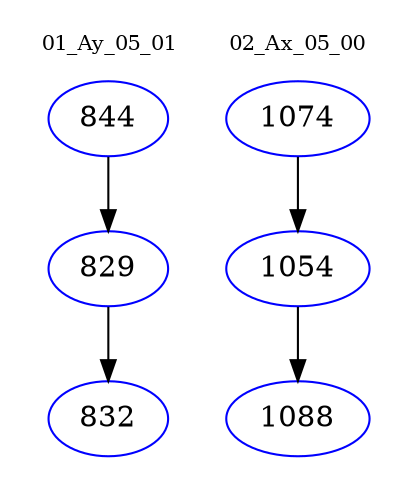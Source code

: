 digraph{
subgraph cluster_0 {
color = white
label = "01_Ay_05_01";
fontsize=10;
T0_844 [label="844", color="blue"]
T0_844 -> T0_829 [color="black"]
T0_829 [label="829", color="blue"]
T0_829 -> T0_832 [color="black"]
T0_832 [label="832", color="blue"]
}
subgraph cluster_1 {
color = white
label = "02_Ax_05_00";
fontsize=10;
T1_1074 [label="1074", color="blue"]
T1_1074 -> T1_1054 [color="black"]
T1_1054 [label="1054", color="blue"]
T1_1054 -> T1_1088 [color="black"]
T1_1088 [label="1088", color="blue"]
}
}
